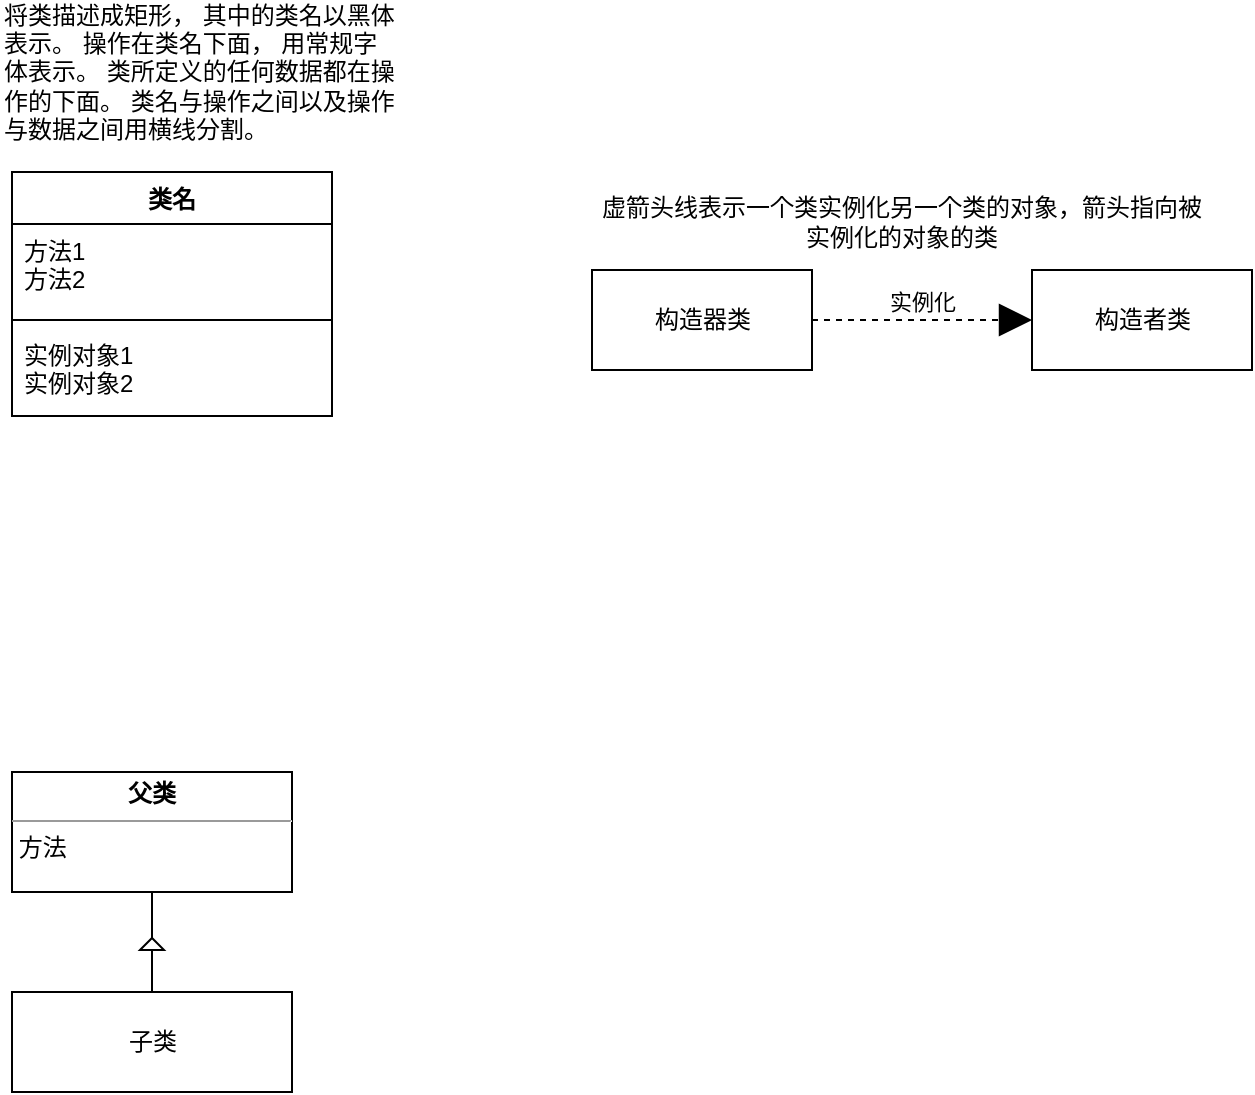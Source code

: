 <mxfile version="15.3.5" type="github">
  <diagram id="C5RBs43oDa-KdzZeNtuy" name="Page-1">
    <mxGraphModel dx="1113" dy="693" grid="1" gridSize="10" guides="1" tooltips="1" connect="1" arrows="1" fold="1" page="1" pageScale="1" pageWidth="3300" pageHeight="4681" math="0" shadow="0">
      <root>
        <mxCell id="WIyWlLk6GJQsqaUBKTNV-0" />
        <mxCell id="WIyWlLk6GJQsqaUBKTNV-1" parent="WIyWlLk6GJQsqaUBKTNV-0" />
        <mxCell id="qGOXJuil2sutBYdM2akC-0" value="类名" style="swimlane;fontStyle=1;align=center;verticalAlign=top;childLayout=stackLayout;horizontal=1;startSize=26;horizontalStack=0;resizeParent=1;resizeParentMax=0;resizeLast=0;collapsible=1;marginBottom=0;hachureGap=4;pointerEvents=0;" vertex="1" parent="WIyWlLk6GJQsqaUBKTNV-1">
          <mxGeometry x="320" y="310" width="160" height="122" as="geometry">
            <mxRectangle x="330" y="260" width="60" height="26" as="alternateBounds" />
          </mxGeometry>
        </mxCell>
        <mxCell id="qGOXJuil2sutBYdM2akC-1" value="方法1&#xa;方法2" style="text;strokeColor=none;fillColor=none;align=left;verticalAlign=top;spacingLeft=4;spacingRight=4;overflow=hidden;rotatable=0;points=[[0,0.5],[1,0.5]];portConstraint=eastwest;" vertex="1" parent="qGOXJuil2sutBYdM2akC-0">
          <mxGeometry y="26" width="160" height="44" as="geometry" />
        </mxCell>
        <mxCell id="qGOXJuil2sutBYdM2akC-2" value="" style="line;strokeWidth=1;fillColor=none;align=left;verticalAlign=middle;spacingTop=-1;spacingLeft=3;spacingRight=3;rotatable=0;labelPosition=right;points=[];portConstraint=eastwest;" vertex="1" parent="qGOXJuil2sutBYdM2akC-0">
          <mxGeometry y="70" width="160" height="8" as="geometry" />
        </mxCell>
        <mxCell id="qGOXJuil2sutBYdM2akC-3" value="实例对象1&#xa;实例对象2" style="text;strokeColor=none;fillColor=none;align=left;verticalAlign=top;spacingLeft=4;spacingRight=4;overflow=hidden;rotatable=0;points=[[0,0.5],[1,0.5]];portConstraint=eastwest;" vertex="1" parent="qGOXJuil2sutBYdM2akC-0">
          <mxGeometry y="78" width="160" height="44" as="geometry" />
        </mxCell>
        <mxCell id="qGOXJuil2sutBYdM2akC-5" value="将类描述成矩形， 其中的类名以黑体表示。 操作在类名下面， 用常规字体表示。 类所定义的任何数据都在操作的下面。 类名与操作之间以及操作与数据之间用横线分割。" style="text;html=1;strokeColor=none;fillColor=none;align=left;verticalAlign=middle;whiteSpace=wrap;rounded=0;hachureGap=4;pointerEvents=0;" vertex="1" parent="WIyWlLk6GJQsqaUBKTNV-1">
          <mxGeometry x="314" y="250" width="200" height="20" as="geometry" />
        </mxCell>
        <mxCell id="qGOXJuil2sutBYdM2akC-6" value="构造器类" style="html=1;hachureGap=4;pointerEvents=0;" vertex="1" parent="WIyWlLk6GJQsqaUBKTNV-1">
          <mxGeometry x="610" y="359" width="110" height="50" as="geometry" />
        </mxCell>
        <mxCell id="qGOXJuil2sutBYdM2akC-7" value="构造者类" style="html=1;hachureGap=4;pointerEvents=0;" vertex="1" parent="WIyWlLk6GJQsqaUBKTNV-1">
          <mxGeometry x="830" y="359" width="110" height="50" as="geometry" />
        </mxCell>
        <mxCell id="qGOXJuil2sutBYdM2akC-10" value="实例化" style="html=1;verticalAlign=bottom;endArrow=block;startSize=14;endSize=14;sourcePerimeterSpacing=8;targetPerimeterSpacing=8;dashed=1;exitX=1;exitY=0.5;exitDx=0;exitDy=0;entryX=0;entryY=0.5;entryDx=0;entryDy=0;" edge="1" parent="WIyWlLk6GJQsqaUBKTNV-1" source="qGOXJuil2sutBYdM2akC-6" target="qGOXJuil2sutBYdM2akC-7">
          <mxGeometry width="80" relative="1" as="geometry">
            <mxPoint x="600" y="500" as="sourcePoint" />
            <mxPoint x="800" y="384" as="targetPoint" />
          </mxGeometry>
        </mxCell>
        <mxCell id="qGOXJuil2sutBYdM2akC-16" value="虚箭头线表示一个类实例化另一个类的对象，箭头指向被实例化的对象的类" style="text;html=1;strokeColor=none;fillColor=none;align=center;verticalAlign=middle;whiteSpace=wrap;rounded=0;hachureGap=4;pointerEvents=0;" vertex="1" parent="WIyWlLk6GJQsqaUBKTNV-1">
          <mxGeometry x="610" y="330" width="310" height="10" as="geometry" />
        </mxCell>
        <mxCell id="qGOXJuil2sutBYdM2akC-17" value="&lt;p style=&quot;margin: 0px ; margin-top: 4px ; text-align: center&quot;&gt;&lt;b&gt;父类&lt;/b&gt;&lt;/p&gt;&lt;hr size=&quot;1&quot;&gt;&lt;div style=&quot;height: 2px&quot;&gt;&amp;nbsp;方法&lt;/div&gt;" style="verticalAlign=top;align=left;overflow=fill;fontSize=12;fontFamily=Helvetica;html=1;hachureGap=4;pointerEvents=0;" vertex="1" parent="WIyWlLk6GJQsqaUBKTNV-1">
          <mxGeometry x="320" y="610" width="140" height="60" as="geometry" />
        </mxCell>
        <mxCell id="qGOXJuil2sutBYdM2akC-19" value="子类" style="html=1;hachureGap=4;pointerEvents=0;" vertex="1" parent="WIyWlLk6GJQsqaUBKTNV-1">
          <mxGeometry x="320" y="720" width="140" height="50" as="geometry" />
        </mxCell>
        <mxCell id="qGOXJuil2sutBYdM2akC-23" value="" style="endArrow=none;html=1;rounded=0;align=center;verticalAlign=bottom;labelBackgroundColor=none;startSize=14;endSize=14;sourcePerimeterSpacing=8;targetPerimeterSpacing=8;exitX=0.5;exitY=0;exitDx=0;exitDy=0;entryX=0.5;entryY=1;entryDx=0;entryDy=0;" edge="1" parent="WIyWlLk6GJQsqaUBKTNV-1" source="qGOXJuil2sutBYdM2akC-19" target="qGOXJuil2sutBYdM2akC-17">
          <mxGeometry relative="1" as="geometry">
            <mxPoint x="590" y="702" as="sourcePoint" />
            <mxPoint x="730" y="702" as="targetPoint" />
          </mxGeometry>
        </mxCell>
        <mxCell id="qGOXJuil2sutBYdM2akC-22" value="" style="triangle;aspect=fixed;fillColor=default;hachureGap=4;pointerEvents=0;rotation=270;" vertex="1" parent="WIyWlLk6GJQsqaUBKTNV-1">
          <mxGeometry x="387" y="690" width="6" height="12" as="geometry" />
        </mxCell>
      </root>
    </mxGraphModel>
  </diagram>
</mxfile>
